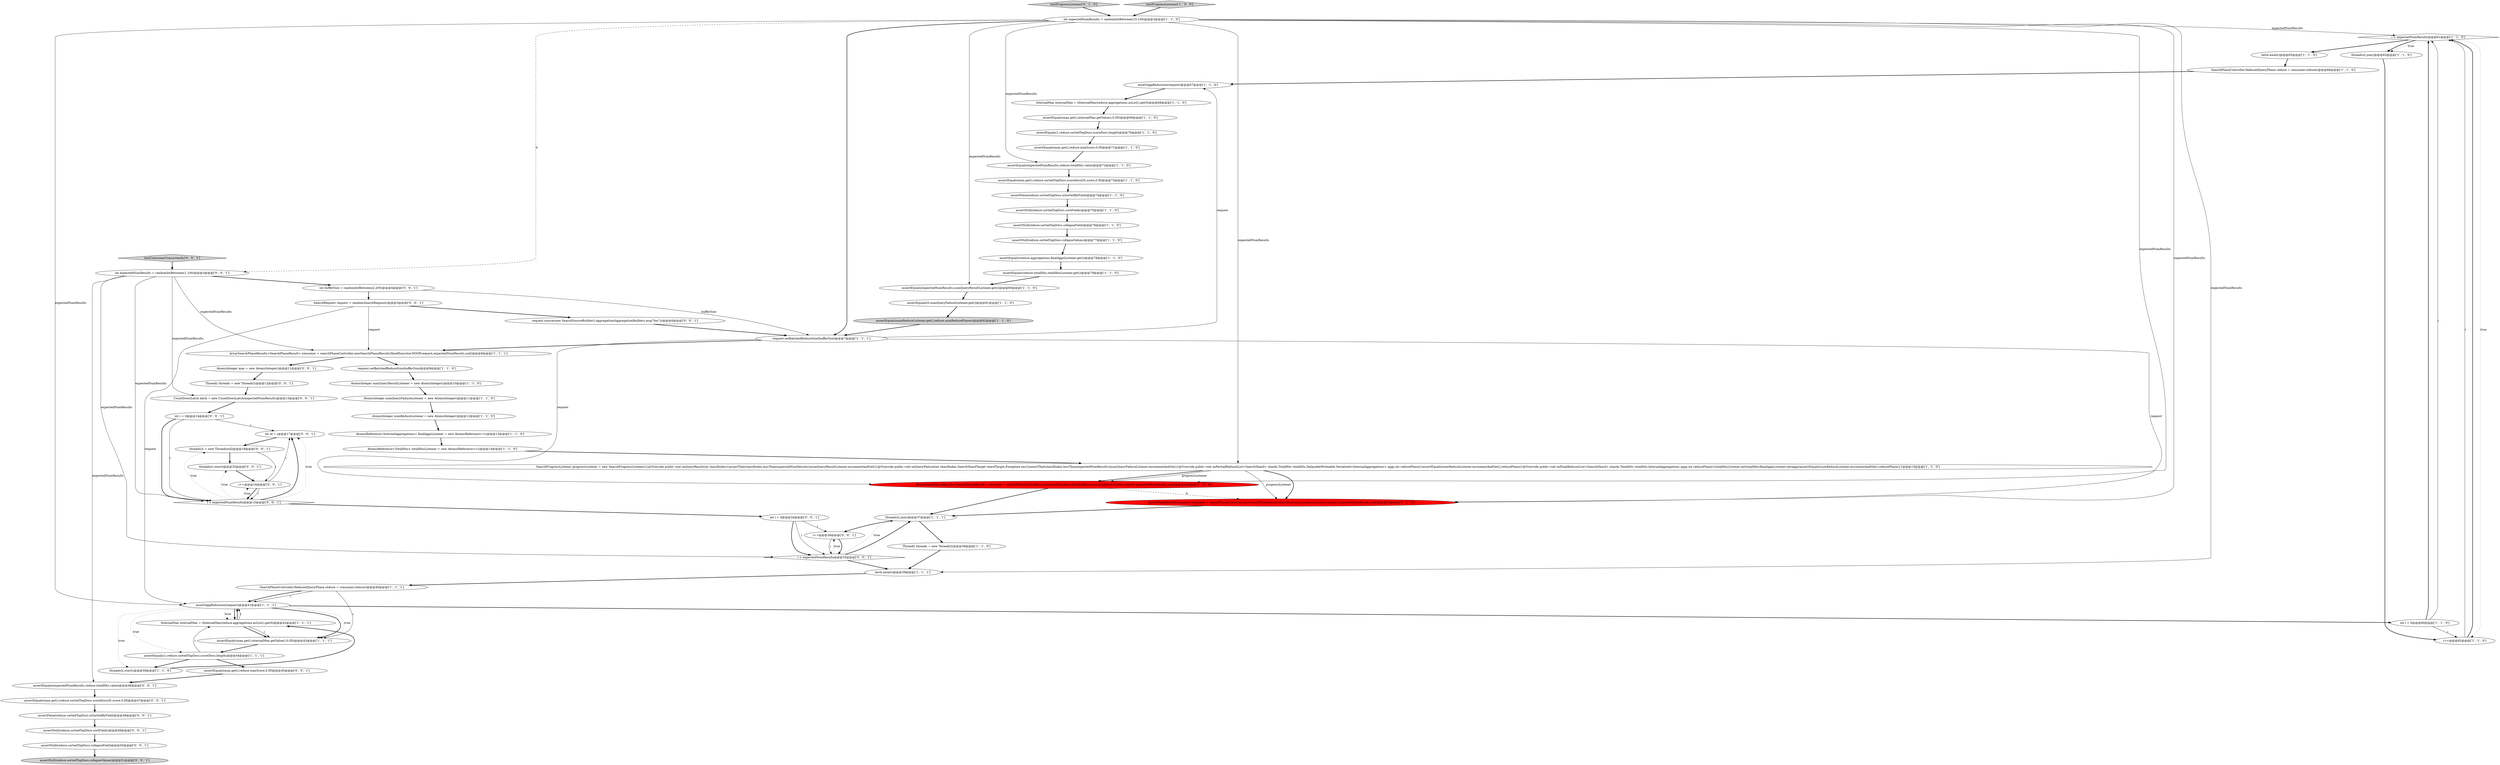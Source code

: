 digraph {
29 [style = filled, label = "i < expectedNumResults@@@61@@@['1', '1', '0']", fillcolor = white, shape = diamond image = "AAA0AAABBB1BBB"];
58 [style = filled, label = "i < expectedNumResults@@@35@@@['0', '0', '1']", fillcolor = white, shape = diamond image = "AAA0AAABBB3BBB"];
62 [style = filled, label = "SearchRequest request = randomSearchRequest()@@@5@@@['0', '0', '1']", fillcolor = white, shape = ellipse image = "AAA0AAABBB3BBB"];
9 [style = filled, label = "threads(i(.join()@@@63@@@['1', '1', '0']", fillcolor = white, shape = ellipse image = "AAA0AAABBB1BBB"];
34 [style = filled, label = "InternalMax internalMax = (InternalMax)reduce.aggregations.asList().get(0)@@@42@@@['1', '1', '1']", fillcolor = white, shape = ellipse image = "AAA0AAABBB1BBB"];
36 [style = filled, label = "assertFalse(reduce.sortedTopDocs.isSortedByField)@@@74@@@['1', '1', '0']", fillcolor = white, shape = ellipse image = "AAA0AAABBB1BBB"];
37 [style = filled, label = "assertEquals(expectedNumResults,numQueryResultListener.get())@@@80@@@['1', '1', '0']", fillcolor = white, shape = ellipse image = "AAA0AAABBB1BBB"];
43 [style = filled, label = "testProgressListener['0', '1', '0']", fillcolor = lightgray, shape = diamond image = "AAA0AAABBB2BBB"];
51 [style = filled, label = "int expectedNumResults = randomIntBetween(1,100)@@@3@@@['0', '0', '1']", fillcolor = white, shape = ellipse image = "AAA0AAABBB3BBB"];
53 [style = filled, label = "int id = i@@@17@@@['0', '0', '1']", fillcolor = white, shape = ellipse image = "AAA0AAABBB3BBB"];
61 [style = filled, label = "threads(i( = new Thread(null)@@@18@@@['0', '0', '1']", fillcolor = white, shape = ellipse image = "AAA0AAABBB3BBB"];
52 [style = filled, label = "i++@@@36@@@['0', '0', '1']", fillcolor = white, shape = ellipse image = "AAA0AAABBB3BBB"];
49 [style = filled, label = "assertEquals(max.get(),reduce.sortedTopDocs.scoreDocs(0(.score,0.0f)@@@47@@@['0', '0', '1']", fillcolor = white, shape = ellipse image = "AAA0AAABBB3BBB"];
11 [style = filled, label = "assertNull(reduce.sortedTopDocs.sortFields)@@@75@@@['1', '1', '0']", fillcolor = white, shape = ellipse image = "AAA0AAABBB1BBB"];
42 [style = filled, label = "assertEquals(1,reduce.sortedTopDocs.scoreDocs.length)@@@44@@@['1', '1', '1']", fillcolor = white, shape = ellipse image = "AAA0AAABBB1BBB"];
45 [style = filled, label = "assertNull(reduce.sortedTopDocs.collapseField)@@@50@@@['0', '0', '1']", fillcolor = white, shape = ellipse image = "AAA0AAABBB3BBB"];
33 [style = filled, label = "assertAggReduction(request)@@@41@@@['1', '1', '1']", fillcolor = white, shape = ellipse image = "AAA0AAABBB1BBB"];
15 [style = filled, label = "assertEquals(max.get(),reduce.maxScore,0.0f)@@@71@@@['1', '1', '0']", fillcolor = white, shape = ellipse image = "AAA0AAABBB1BBB"];
50 [style = filled, label = "assertEquals(expectedNumResults,reduce.totalHits.value)@@@46@@@['0', '0', '1']", fillcolor = white, shape = ellipse image = "AAA0AAABBB3BBB"];
56 [style = filled, label = "int i = 0@@@14@@@['0', '0', '1']", fillcolor = white, shape = ellipse image = "AAA0AAABBB3BBB"];
57 [style = filled, label = "i < expectedNumResults@@@15@@@['0', '0', '1']", fillcolor = white, shape = diamond image = "AAA0AAABBB3BBB"];
63 [style = filled, label = "int bufferSize = randomIntBetween(2,200)@@@4@@@['0', '0', '1']", fillcolor = white, shape = ellipse image = "AAA0AAABBB3BBB"];
1 [style = filled, label = "assertEquals(max.get(),internalMax.getValue(),0.0D)@@@69@@@['1', '1', '0']", fillcolor = white, shape = ellipse image = "AAA0AAABBB1BBB"];
25 [style = filled, label = "assertEquals(0,numQueryFailureListener.get())@@@81@@@['1', '1', '0']", fillcolor = white, shape = ellipse image = "AAA0AAABBB1BBB"];
17 [style = filled, label = "request.setBatchedReduceSize(bufferSize)@@@7@@@['1', '1', '1']", fillcolor = white, shape = ellipse image = "AAA0AAABBB1BBB"];
24 [style = filled, label = "ArraySearchPhaseResults<SearchPhaseResult> consumer = searchPhaseController.newSearchPhaseResults(fixedExecutor,NOOP,request,expectedNumResults,null)@@@8@@@['1', '1', '1']", fillcolor = white, shape = ellipse image = "AAA0AAABBB1BBB"];
55 [style = filled, label = "Thread(( threads = new Thread((((@@@12@@@['0', '0', '1']", fillcolor = white, shape = ellipse image = "AAA0AAABBB3BBB"];
65 [style = filled, label = "threads(i(.start()@@@32@@@['0', '0', '1']", fillcolor = white, shape = ellipse image = "AAA0AAABBB3BBB"];
12 [style = filled, label = "assertEquals(max.get(),reduce.sortedTopDocs.scoreDocs(0(.score,0.0f)@@@73@@@['1', '1', '0']", fillcolor = white, shape = ellipse image = "AAA0AAABBB1BBB"];
14 [style = filled, label = "InternalMax internalMax = (InternalMax)reduce.aggregations.asList().get(0)@@@68@@@['1', '1', '0']", fillcolor = white, shape = ellipse image = "AAA0AAABBB1BBB"];
32 [style = filled, label = "AtomicInteger numQueryResultListener = new AtomicInteger()@@@10@@@['1', '1', '0']", fillcolor = white, shape = ellipse image = "AAA0AAABBB1BBB"];
54 [style = filled, label = "request.source(new SearchSourceBuilder().aggregation(AggregationBuilders.avg(\"foo\")))@@@6@@@['0', '0', '1']", fillcolor = white, shape = ellipse image = "AAA0AAABBB3BBB"];
39 [style = filled, label = "assertEquals(reduce.totalHits,totalHitsListener.get())@@@79@@@['1', '1', '0']", fillcolor = white, shape = ellipse image = "AAA0AAABBB1BBB"];
21 [style = filled, label = "SearchProgressListener progressListener = new SearchProgressListener(){@Override public void onQueryResult(int shardIndex){assertThat(shardIndex,lessThan(expectedNumResults))numQueryResultListener.incrementAndGet()}@Override public void onQueryFailure(int shardIndex,SearchShardTarget shardTarget,Exception exc){assertThat(shardIndex,lessThan(expectedNumResults))numQueryFailureListener.incrementAndGet()}@Override public void onPartialReduce(List<SearchShard> shards,TotalHits totalHits,DelayableWriteable.Serialized<InternalAggregations> aggs,int reducePhase){assertEquals(numReduceListener.incrementAndGet(),reducePhase)}@Override public void onFinalReduce(List<SearchShard> shards,TotalHits totalHits,InternalAggregations aggs,int reducePhase){totalHitsListener.set(totalHits)finalAggsListener.set(aggs)assertEquals(numReduceListener.incrementAndGet(),reducePhase)}}@@@15@@@['1', '1', '0']", fillcolor = white, shape = ellipse image = "AAA0AAABBB1BBB"];
48 [style = filled, label = "CountDownLatch latch = new CountDownLatch(expectedNumResults)@@@13@@@['0', '0', '1']", fillcolor = white, shape = ellipse image = "AAA0AAABBB3BBB"];
8 [style = filled, label = "assertEquals(max.get(),internalMax.getValue(),0.0D)@@@43@@@['1', '1', '1']", fillcolor = white, shape = ellipse image = "AAA0AAABBB1BBB"];
19 [style = filled, label = "int i = 0@@@60@@@['1', '1', '0']", fillcolor = white, shape = ellipse image = "AAA0AAABBB1BBB"];
30 [style = filled, label = "testProgressListener['1', '0', '0']", fillcolor = lightgray, shape = diamond image = "AAA0AAABBB1BBB"];
2 [style = filled, label = "ArraySearchPhaseResults<SearchPhaseResult> consumer = searchPhaseController.newSearchPhaseResults(fixedExecutor,progressListener,request,expectedNumResults,null)@@@34@@@['1', '0', '0']", fillcolor = red, shape = ellipse image = "AAA1AAABBB1BBB"];
26 [style = filled, label = "AtomicInteger numReduceListener = new AtomicInteger()@@@12@@@['1', '1', '0']", fillcolor = white, shape = ellipse image = "AAA0AAABBB1BBB"];
0 [style = filled, label = "AtomicReference<InternalAggregations> finalAggsListener = new AtomicReference<>()@@@13@@@['1', '1', '0']", fillcolor = white, shape = ellipse image = "AAA0AAABBB1BBB"];
20 [style = filled, label = "assertEquals(reduce.aggregations,finalAggsListener.get())@@@78@@@['1', '1', '0']", fillcolor = white, shape = ellipse image = "AAA0AAABBB1BBB"];
27 [style = filled, label = "assertAggReduction(request)@@@67@@@['1', '1', '0']", fillcolor = white, shape = ellipse image = "AAA0AAABBB1BBB"];
22 [style = filled, label = "AtomicInteger numQueryFailureListener = new AtomicInteger()@@@11@@@['1', '1', '0']", fillcolor = white, shape = ellipse image = "AAA0AAABBB1BBB"];
16 [style = filled, label = "Thread(( threads = new Thread((((@@@38@@@['1', '1', '0']", fillcolor = white, shape = ellipse image = "AAA0AAABBB1BBB"];
3 [style = filled, label = "request.setBatchedReduceSize(bufferSize)@@@9@@@['1', '1', '0']", fillcolor = white, shape = ellipse image = "AAA0AAABBB1BBB"];
18 [style = filled, label = "SearchPhaseController.ReducedQueryPhase reduce = consumer.reduce()@@@40@@@['1', '1', '1']", fillcolor = white, shape = ellipse image = "AAA0AAABBB1BBB"];
4 [style = filled, label = "assertNull(reduce.sortedTopDocs.collapseField)@@@76@@@['1', '1', '0']", fillcolor = white, shape = ellipse image = "AAA0AAABBB1BBB"];
31 [style = filled, label = "int expectedNumResults = randomIntBetween(10,100)@@@3@@@['1', '1', '0']", fillcolor = white, shape = ellipse image = "AAA0AAABBB1BBB"];
46 [style = filled, label = "assertNull(reduce.sortedTopDocs.collapseValues)@@@51@@@['0', '0', '1']", fillcolor = lightgray, shape = ellipse image = "AAA0AAABBB3BBB"];
13 [style = filled, label = "latch.await()@@@65@@@['1', '1', '0']", fillcolor = white, shape = ellipse image = "AAA0AAABBB1BBB"];
47 [style = filled, label = "assertFalse(reduce.sortedTopDocs.isSortedByField)@@@48@@@['0', '0', '1']", fillcolor = white, shape = ellipse image = "AAA0AAABBB3BBB"];
28 [style = filled, label = "assertNull(reduce.sortedTopDocs.collapseValues)@@@77@@@['1', '1', '0']", fillcolor = white, shape = ellipse image = "AAA0AAABBB1BBB"];
64 [style = filled, label = "assertNull(reduce.sortedTopDocs.sortFields)@@@49@@@['0', '0', '1']", fillcolor = white, shape = ellipse image = "AAA0AAABBB3BBB"];
68 [style = filled, label = "i++@@@16@@@['0', '0', '1']", fillcolor = white, shape = ellipse image = "AAA0AAABBB3BBB"];
23 [style = filled, label = "assertEquals(numReduceListener.get(),reduce.numReducePhases)@@@82@@@['1', '1', '0']", fillcolor = lightgray, shape = ellipse image = "AAA0AAABBB1BBB"];
41 [style = filled, label = "latch.await()@@@39@@@['1', '1', '1']", fillcolor = white, shape = ellipse image = "AAA0AAABBB1BBB"];
67 [style = filled, label = "AtomicInteger max = new AtomicInteger()@@@11@@@['0', '0', '1']", fillcolor = white, shape = ellipse image = "AAA0AAABBB3BBB"];
7 [style = filled, label = "AtomicReference<TotalHits> totalHitsListener = new AtomicReference<>()@@@14@@@['1', '1', '0']", fillcolor = white, shape = ellipse image = "AAA0AAABBB1BBB"];
6 [style = filled, label = "assertEquals(expectedNumResults,reduce.totalHits.value)@@@72@@@['1', '1', '0']", fillcolor = white, shape = ellipse image = "AAA0AAABBB1BBB"];
5 [style = filled, label = "threads(i(.join()@@@37@@@['1', '1', '1']", fillcolor = white, shape = ellipse image = "AAA0AAABBB1BBB"];
35 [style = filled, label = "threads(i(.start()@@@58@@@['1', '1', '0']", fillcolor = white, shape = ellipse image = "AAA0AAABBB1BBB"];
10 [style = filled, label = "assertEquals(1,reduce.sortedTopDocs.scoreDocs.length)@@@70@@@['1', '1', '0']", fillcolor = white, shape = ellipse image = "AAA0AAABBB1BBB"];
38 [style = filled, label = "SearchPhaseController.ReducedQueryPhase reduce = consumer.reduce()@@@66@@@['1', '1', '0']", fillcolor = white, shape = ellipse image = "AAA0AAABBB1BBB"];
40 [style = filled, label = "i++@@@62@@@['1', '1', '0']", fillcolor = white, shape = ellipse image = "AAA0AAABBB1BBB"];
60 [style = filled, label = "testConsumerConcurrently['0', '0', '1']", fillcolor = lightgray, shape = diamond image = "AAA0AAABBB3BBB"];
59 [style = filled, label = "int i = 0@@@34@@@['0', '0', '1']", fillcolor = white, shape = ellipse image = "AAA0AAABBB3BBB"];
66 [style = filled, label = "assertEquals(max.get(),reduce.maxScore,0.0f)@@@45@@@['0', '0', '1']", fillcolor = white, shape = ellipse image = "AAA0AAABBB3BBB"];
44 [style = filled, label = "QueryPhaseResultConsumer consumer = searchPhaseController.newSearchPhaseResults(fixedExecutor,progressListener,request,expectedNumResults,null)@@@34@@@['0', '1', '0']", fillcolor = red, shape = ellipse image = "AAA1AAABBB2BBB"];
32->22 [style = bold, label=""];
29->9 [style = dotted, label="true"];
52->58 [style = solid, label="i"];
28->20 [style = bold, label=""];
56->53 [style = solid, label="i"];
62->54 [style = bold, label=""];
68->57 [style = solid, label="i"];
51->24 [style = solid, label="expectedNumResults"];
17->44 [style = solid, label="request"];
59->58 [style = bold, label=""];
57->59 [style = bold, label=""];
24->67 [style = bold, label=""];
36->11 [style = bold, label=""];
21->2 [style = bold, label=""];
16->41 [style = bold, label=""];
40->29 [style = solid, label="i"];
57->65 [style = dotted, label="true"];
55->48 [style = bold, label=""];
33->35 [style = dotted, label="true"];
57->68 [style = dotted, label="true"];
65->68 [style = bold, label=""];
66->50 [style = bold, label=""];
23->17 [style = bold, label=""];
59->52 [style = solid, label="i"];
9->40 [style = bold, label=""];
60->51 [style = bold, label=""];
47->64 [style = bold, label=""];
21->44 [style = bold, label=""];
19->29 [style = solid, label="i"];
61->68 [style = solid, label="i"];
31->51 [style = dashed, label="0"];
62->24 [style = solid, label="request"];
34->33 [style = bold, label=""];
51->50 [style = solid, label="expectedNumResults"];
54->17 [style = bold, label=""];
31->37 [style = solid, label="expectedNumResults"];
56->57 [style = bold, label=""];
34->8 [style = bold, label=""];
50->49 [style = bold, label=""];
0->7 [style = bold, label=""];
52->58 [style = bold, label=""];
64->45 [style = bold, label=""];
26->0 [style = bold, label=""];
63->62 [style = bold, label=""];
63->17 [style = solid, label="bufferSize"];
18->33 [style = solid, label="i"];
29->40 [style = dotted, label="true"];
20->39 [style = bold, label=""];
5->52 [style = bold, label=""];
45->46 [style = bold, label=""];
31->33 [style = solid, label="expectedNumResults"];
35->34 [style = bold, label=""];
33->8 [style = bold, label=""];
24->3 [style = bold, label=""];
57->53 [style = bold, label=""];
51->63 [style = bold, label=""];
40->29 [style = bold, label=""];
17->2 [style = solid, label="request"];
18->8 [style = solid, label="i"];
39->37 [style = bold, label=""];
22->26 [style = bold, label=""];
51->48 [style = solid, label="expectedNumResults"];
58->52 [style = dotted, label="true"];
62->33 [style = solid, label="request"];
27->14 [style = bold, label=""];
51->58 [style = solid, label="expectedNumResults"];
61->65 [style = bold, label=""];
19->29 [style = bold, label=""];
37->25 [style = bold, label=""];
11->4 [style = bold, label=""];
18->33 [style = bold, label=""];
31->2 [style = solid, label="expectedNumResults"];
34->8 [style = solid, label="i"];
12->36 [style = bold, label=""];
38->27 [style = bold, label=""];
56->57 [style = solid, label="i"];
58->5 [style = dotted, label="true"];
5->16 [style = bold, label=""];
57->61 [style = dotted, label="true"];
57->53 [style = dotted, label="true"];
30->31 [style = bold, label=""];
59->58 [style = solid, label="i"];
21->44 [style = solid, label="progressListener"];
33->8 [style = dotted, label="true"];
31->44 [style = solid, label="expectedNumResults"];
31->17 [style = bold, label=""];
33->19 [style = bold, label=""];
44->5 [style = bold, label=""];
41->18 [style = bold, label=""];
43->31 [style = bold, label=""];
2->5 [style = bold, label=""];
6->12 [style = bold, label=""];
53->61 [style = bold, label=""];
68->53 [style = solid, label="i"];
10->15 [style = bold, label=""];
48->56 [style = bold, label=""];
31->29 [style = solid, label="expectedNumResults"];
25->23 [style = bold, label=""];
33->34 [style = dotted, label="true"];
29->9 [style = bold, label=""];
51->57 [style = solid, label="expectedNumResults"];
42->66 [style = bold, label=""];
34->33 [style = solid, label="i"];
15->6 [style = bold, label=""];
42->34 [style = solid, label="i"];
19->40 [style = solid, label="i"];
58->41 [style = bold, label=""];
21->2 [style = solid, label="progressListener"];
4->28 [style = bold, label=""];
14->1 [style = bold, label=""];
31->21 [style = solid, label="expectedNumResults"];
42->35 [style = bold, label=""];
68->57 [style = bold, label=""];
49->47 [style = bold, label=""];
67->55 [style = bold, label=""];
17->24 [style = bold, label=""];
8->42 [style = bold, label=""];
33->42 [style = dotted, label="true"];
17->27 [style = solid, label="request"];
58->5 [style = bold, label=""];
7->21 [style = bold, label=""];
13->38 [style = bold, label=""];
31->41 [style = solid, label="expectedNumResults"];
3->32 [style = bold, label=""];
1->10 [style = bold, label=""];
33->34 [style = bold, label=""];
2->44 [style = dashed, label="0"];
31->6 [style = solid, label="expectedNumResults"];
29->13 [style = bold, label=""];
}
